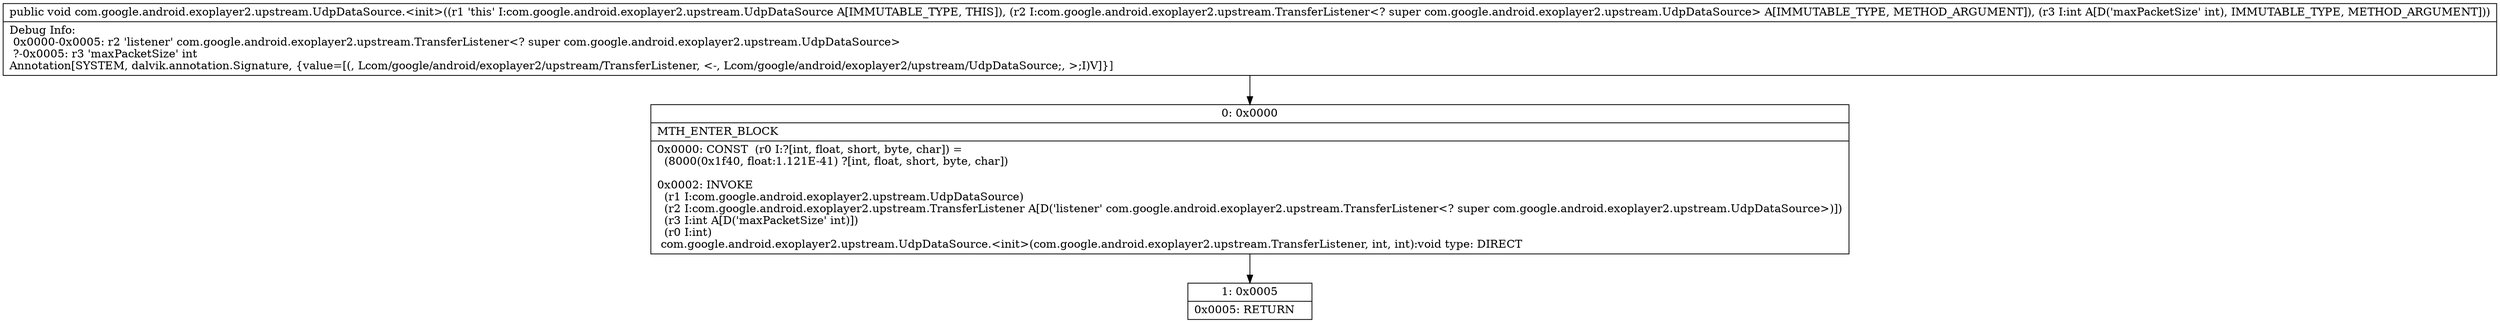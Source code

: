 digraph "CFG forcom.google.android.exoplayer2.upstream.UdpDataSource.\<init\>(Lcom\/google\/android\/exoplayer2\/upstream\/TransferListener;I)V" {
Node_0 [shape=record,label="{0\:\ 0x0000|MTH_ENTER_BLOCK\l|0x0000: CONST  (r0 I:?[int, float, short, byte, char]) = \l  (8000(0x1f40, float:1.121E\-41) ?[int, float, short, byte, char])\l \l0x0002: INVOKE  \l  (r1 I:com.google.android.exoplayer2.upstream.UdpDataSource)\l  (r2 I:com.google.android.exoplayer2.upstream.TransferListener A[D('listener' com.google.android.exoplayer2.upstream.TransferListener\<? super com.google.android.exoplayer2.upstream.UdpDataSource\>)])\l  (r3 I:int A[D('maxPacketSize' int)])\l  (r0 I:int)\l com.google.android.exoplayer2.upstream.UdpDataSource.\<init\>(com.google.android.exoplayer2.upstream.TransferListener, int, int):void type: DIRECT \l}"];
Node_1 [shape=record,label="{1\:\ 0x0005|0x0005: RETURN   \l}"];
MethodNode[shape=record,label="{public void com.google.android.exoplayer2.upstream.UdpDataSource.\<init\>((r1 'this' I:com.google.android.exoplayer2.upstream.UdpDataSource A[IMMUTABLE_TYPE, THIS]), (r2 I:com.google.android.exoplayer2.upstream.TransferListener\<? super com.google.android.exoplayer2.upstream.UdpDataSource\> A[IMMUTABLE_TYPE, METHOD_ARGUMENT]), (r3 I:int A[D('maxPacketSize' int), IMMUTABLE_TYPE, METHOD_ARGUMENT]))  | Debug Info:\l  0x0000\-0x0005: r2 'listener' com.google.android.exoplayer2.upstream.TransferListener\<? super com.google.android.exoplayer2.upstream.UdpDataSource\>\l  ?\-0x0005: r3 'maxPacketSize' int\lAnnotation[SYSTEM, dalvik.annotation.Signature, \{value=[(, Lcom\/google\/android\/exoplayer2\/upstream\/TransferListener, \<\-, Lcom\/google\/android\/exoplayer2\/upstream\/UdpDataSource;, \>;I)V]\}]\l}"];
MethodNode -> Node_0;
Node_0 -> Node_1;
}

